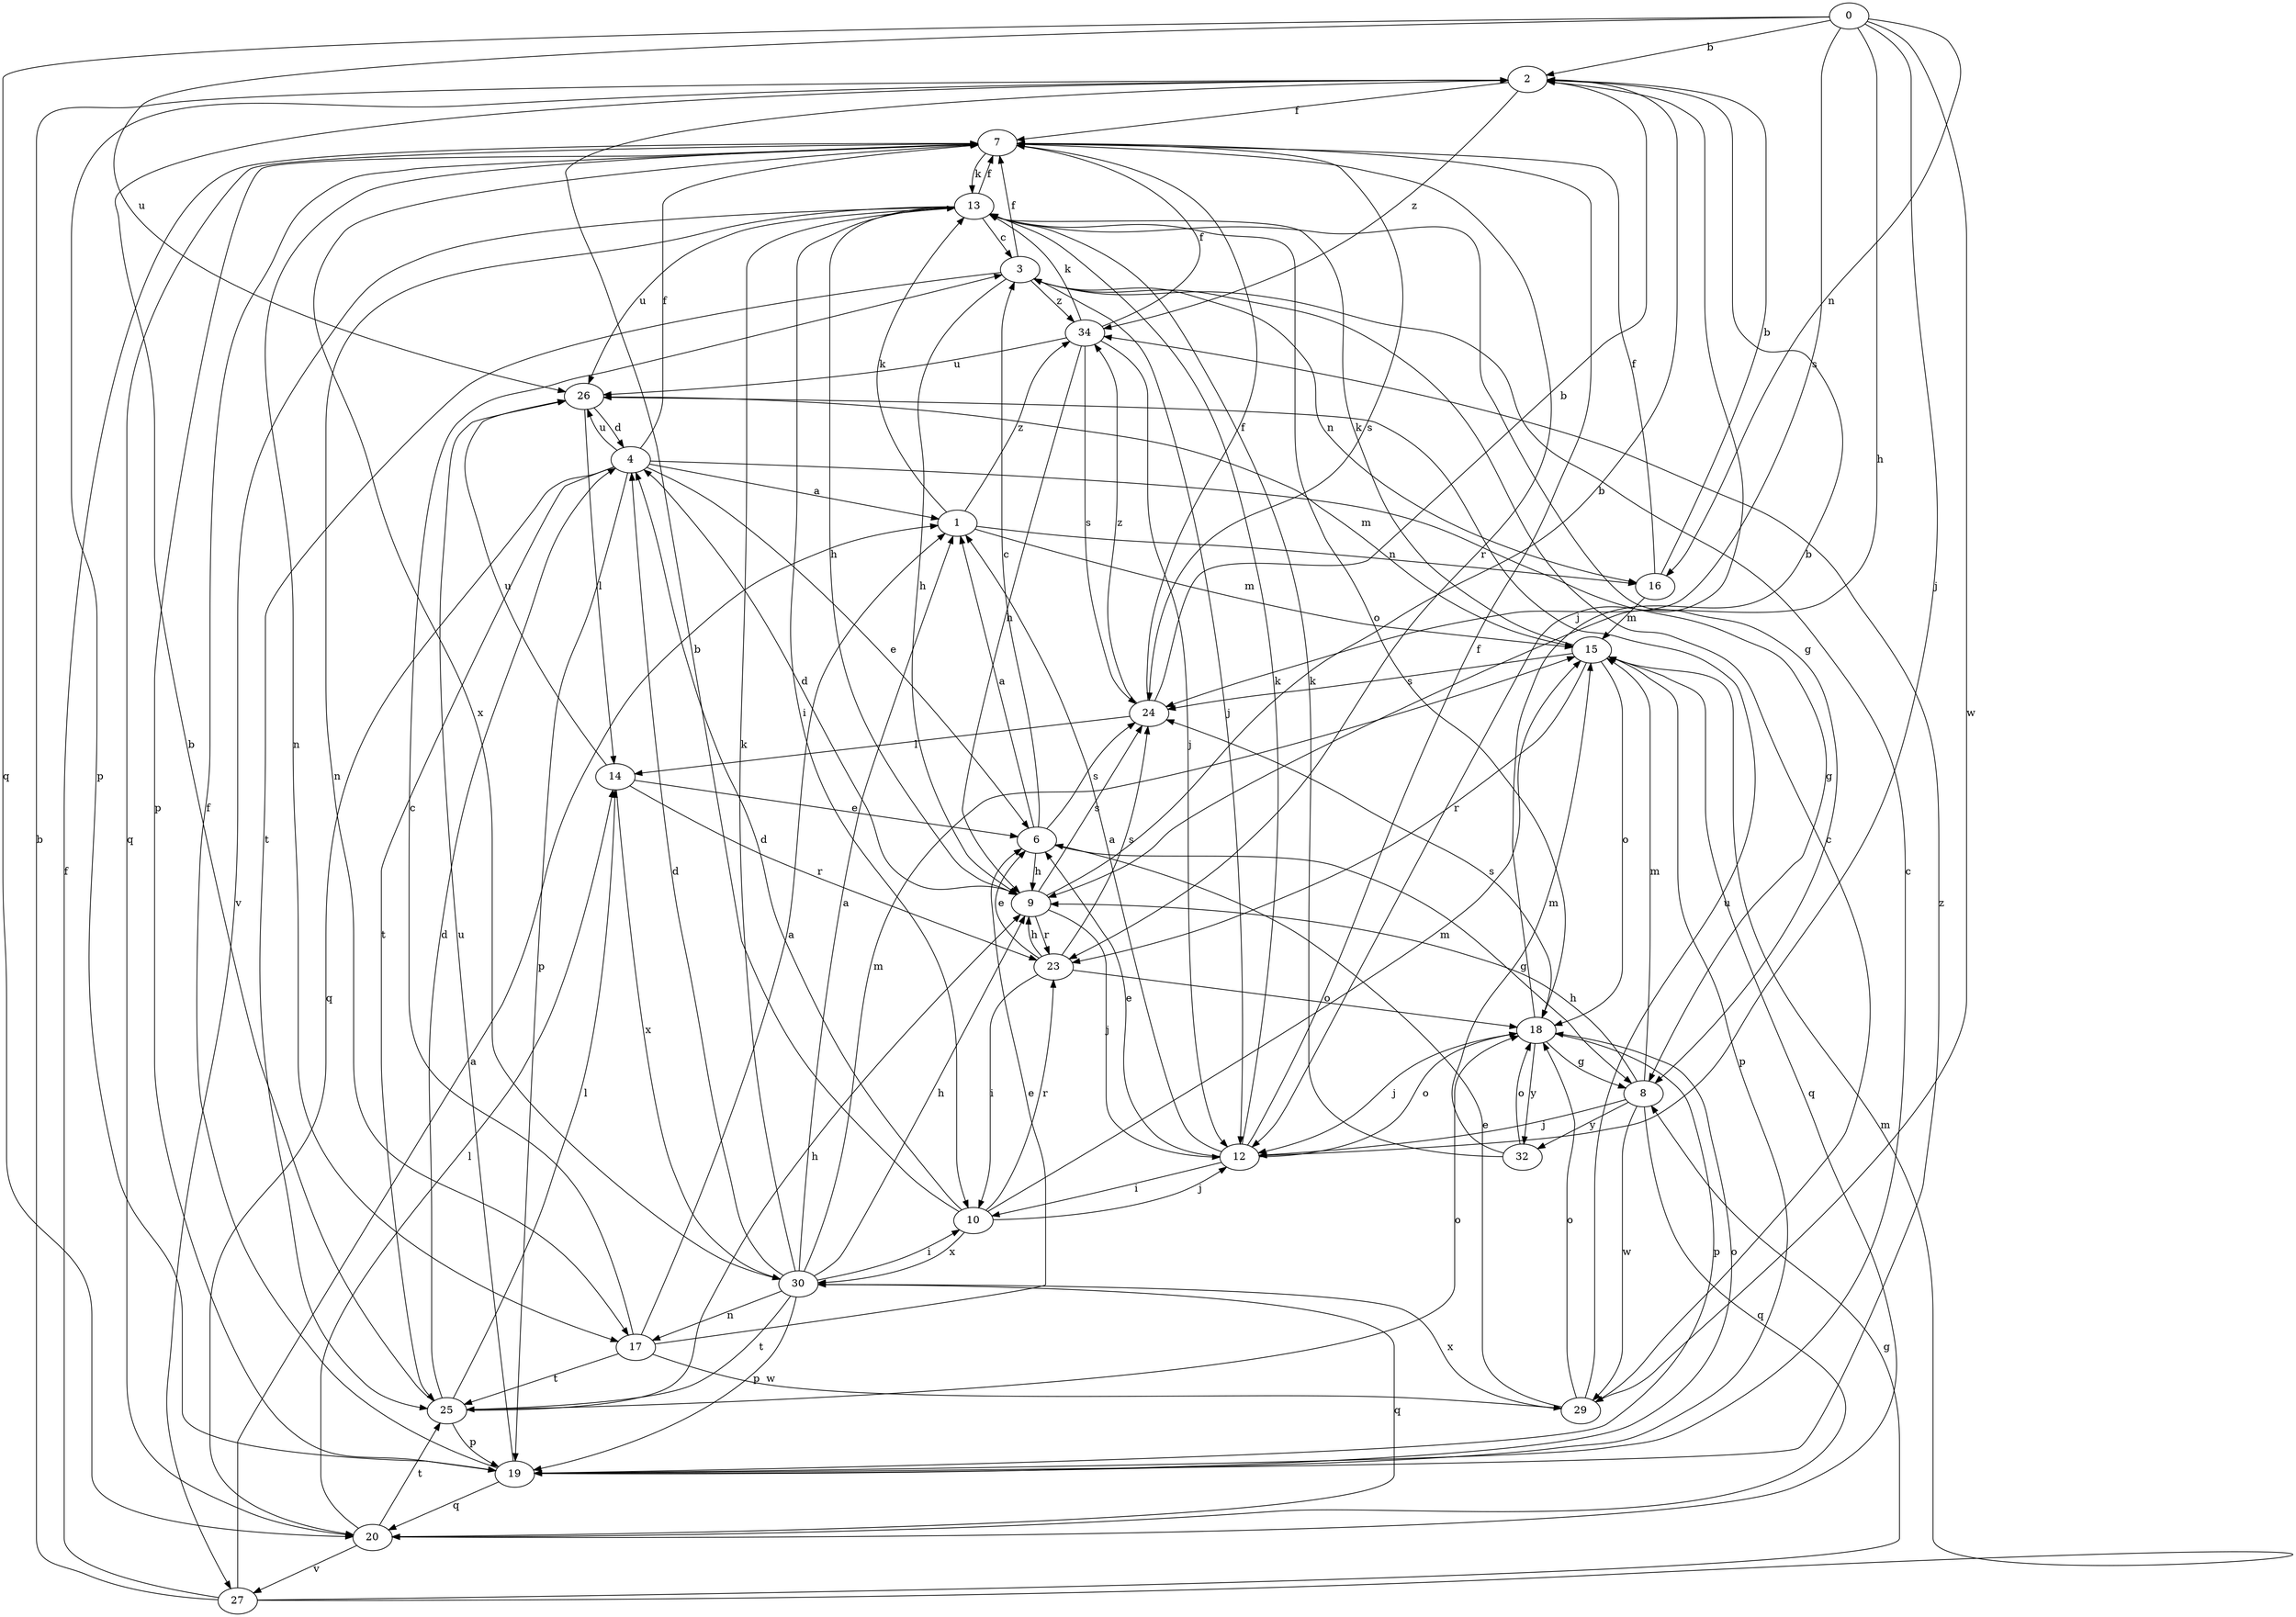strict digraph  {
0;
1;
2;
3;
4;
6;
7;
8;
9;
10;
12;
13;
14;
15;
16;
17;
18;
19;
20;
23;
24;
25;
26;
27;
29;
30;
32;
34;
0 -> 2  [label=b];
0 -> 9  [label=h];
0 -> 12  [label=j];
0 -> 16  [label=n];
0 -> 20  [label=q];
0 -> 24  [label=s];
0 -> 26  [label=u];
0 -> 29  [label=w];
1 -> 13  [label=k];
1 -> 15  [label=m];
1 -> 16  [label=n];
1 -> 34  [label=z];
2 -> 7  [label=f];
2 -> 12  [label=j];
2 -> 19  [label=p];
2 -> 34  [label=z];
3 -> 7  [label=f];
3 -> 9  [label=h];
3 -> 12  [label=j];
3 -> 16  [label=n];
3 -> 25  [label=t];
3 -> 34  [label=z];
4 -> 1  [label=a];
4 -> 6  [label=e];
4 -> 7  [label=f];
4 -> 8  [label=g];
4 -> 19  [label=p];
4 -> 20  [label=q];
4 -> 25  [label=t];
4 -> 26  [label=u];
6 -> 1  [label=a];
6 -> 3  [label=c];
6 -> 8  [label=g];
6 -> 9  [label=h];
6 -> 24  [label=s];
7 -> 13  [label=k];
7 -> 17  [label=n];
7 -> 19  [label=p];
7 -> 20  [label=q];
7 -> 23  [label=r];
7 -> 24  [label=s];
7 -> 30  [label=x];
8 -> 9  [label=h];
8 -> 12  [label=j];
8 -> 15  [label=m];
8 -> 20  [label=q];
8 -> 29  [label=w];
8 -> 32  [label=y];
9 -> 2  [label=b];
9 -> 4  [label=d];
9 -> 12  [label=j];
9 -> 23  [label=r];
9 -> 24  [label=s];
10 -> 2  [label=b];
10 -> 4  [label=d];
10 -> 12  [label=j];
10 -> 15  [label=m];
10 -> 23  [label=r];
10 -> 30  [label=x];
12 -> 1  [label=a];
12 -> 6  [label=e];
12 -> 7  [label=f];
12 -> 10  [label=i];
12 -> 13  [label=k];
12 -> 18  [label=o];
13 -> 3  [label=c];
13 -> 7  [label=f];
13 -> 8  [label=g];
13 -> 9  [label=h];
13 -> 10  [label=i];
13 -> 17  [label=n];
13 -> 18  [label=o];
13 -> 26  [label=u];
13 -> 27  [label=v];
14 -> 6  [label=e];
14 -> 23  [label=r];
14 -> 26  [label=u];
14 -> 30  [label=x];
15 -> 13  [label=k];
15 -> 18  [label=o];
15 -> 19  [label=p];
15 -> 20  [label=q];
15 -> 23  [label=r];
15 -> 24  [label=s];
16 -> 2  [label=b];
16 -> 7  [label=f];
16 -> 15  [label=m];
17 -> 1  [label=a];
17 -> 3  [label=c];
17 -> 6  [label=e];
17 -> 25  [label=t];
17 -> 29  [label=w];
18 -> 2  [label=b];
18 -> 8  [label=g];
18 -> 12  [label=j];
18 -> 19  [label=p];
18 -> 24  [label=s];
18 -> 32  [label=y];
19 -> 3  [label=c];
19 -> 7  [label=f];
19 -> 18  [label=o];
19 -> 20  [label=q];
19 -> 26  [label=u];
19 -> 34  [label=z];
20 -> 14  [label=l];
20 -> 25  [label=t];
20 -> 27  [label=v];
23 -> 6  [label=e];
23 -> 9  [label=h];
23 -> 10  [label=i];
23 -> 18  [label=o];
23 -> 24  [label=s];
24 -> 2  [label=b];
24 -> 7  [label=f];
24 -> 14  [label=l];
24 -> 34  [label=z];
25 -> 2  [label=b];
25 -> 4  [label=d];
25 -> 9  [label=h];
25 -> 14  [label=l];
25 -> 18  [label=o];
25 -> 19  [label=p];
26 -> 4  [label=d];
26 -> 14  [label=l];
26 -> 15  [label=m];
27 -> 1  [label=a];
27 -> 2  [label=b];
27 -> 7  [label=f];
27 -> 8  [label=g];
27 -> 15  [label=m];
29 -> 3  [label=c];
29 -> 6  [label=e];
29 -> 18  [label=o];
29 -> 26  [label=u];
29 -> 30  [label=x];
30 -> 1  [label=a];
30 -> 4  [label=d];
30 -> 9  [label=h];
30 -> 10  [label=i];
30 -> 13  [label=k];
30 -> 15  [label=m];
30 -> 17  [label=n];
30 -> 19  [label=p];
30 -> 20  [label=q];
30 -> 25  [label=t];
32 -> 13  [label=k];
32 -> 15  [label=m];
32 -> 18  [label=o];
34 -> 7  [label=f];
34 -> 9  [label=h];
34 -> 12  [label=j];
34 -> 13  [label=k];
34 -> 24  [label=s];
34 -> 26  [label=u];
}
